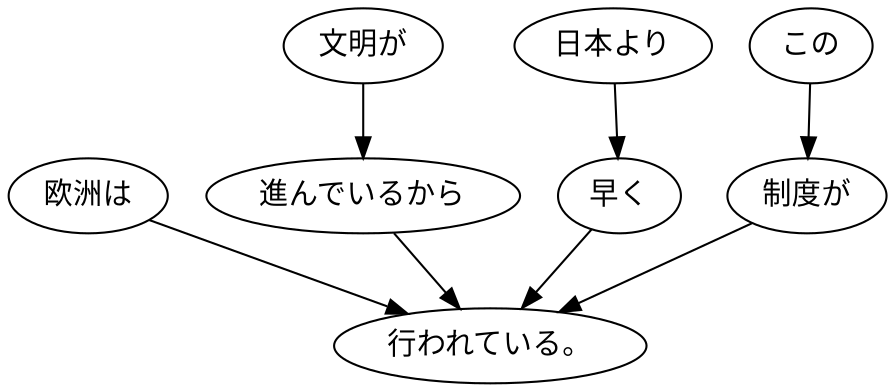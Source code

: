 digraph graph8754 {
	node0 [label="欧洲は"];
	node1 [label="文明が"];
	node2 [label="進んでいるから"];
	node3 [label="日本より"];
	node4 [label="早く"];
	node5 [label="この"];
	node6 [label="制度が"];
	node7 [label="行われている。"];
	node0 -> node7;
	node1 -> node2;
	node2 -> node7;
	node3 -> node4;
	node4 -> node7;
	node5 -> node6;
	node6 -> node7;
}
